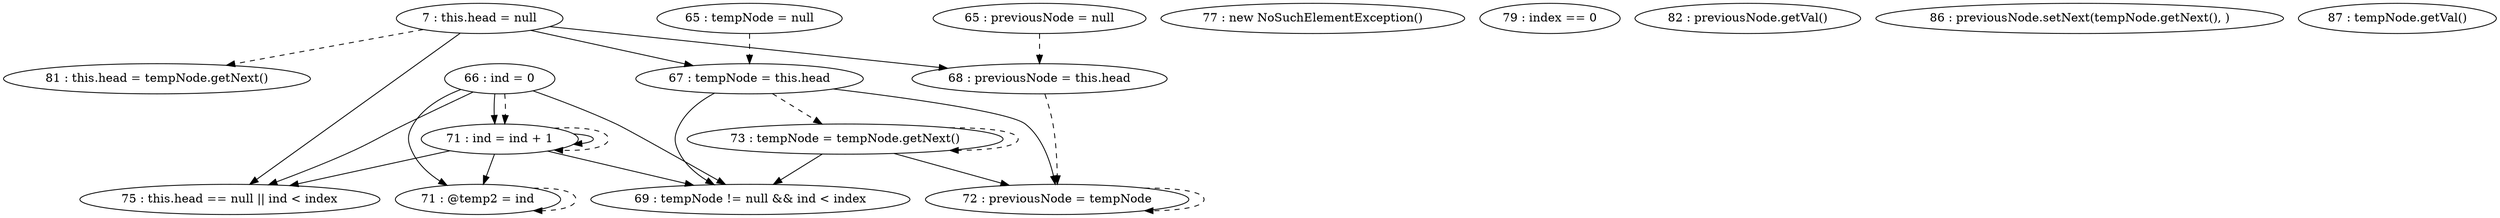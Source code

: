 digraph G {
"7 : this.head = null"
"7 : this.head = null" -> "67 : tempNode = this.head"
"7 : this.head = null" -> "75 : this.head == null || ind < index"
"7 : this.head = null" -> "68 : previousNode = this.head"
"7 : this.head = null" -> "81 : this.head = tempNode.getNext()" [style=dashed]
"65 : tempNode = null"
"65 : tempNode = null" -> "67 : tempNode = this.head" [style=dashed]
"65 : previousNode = null"
"65 : previousNode = null" -> "68 : previousNode = this.head" [style=dashed]
"66 : ind = 0"
"66 : ind = 0" -> "71 : ind = ind + 1"
"66 : ind = 0" -> "75 : this.head == null || ind < index"
"66 : ind = 0" -> "69 : tempNode != null && ind < index"
"66 : ind = 0" -> "71 : @temp2 = ind"
"66 : ind = 0" -> "71 : ind = ind + 1" [style=dashed]
"67 : tempNode = this.head"
"67 : tempNode = this.head" -> "69 : tempNode != null && ind < index"
"67 : tempNode = this.head" -> "72 : previousNode = tempNode"
"67 : tempNode = this.head" -> "73 : tempNode = tempNode.getNext()" [style=dashed]
"68 : previousNode = this.head"
"68 : previousNode = this.head" -> "72 : previousNode = tempNode" [style=dashed]
"69 : tempNode != null && ind < index"
"71 : @temp2 = ind"
"71 : @temp2 = ind" -> "71 : @temp2 = ind" [style=dashed]
"71 : ind = ind + 1"
"71 : ind = ind + 1" -> "71 : ind = ind + 1"
"71 : ind = ind + 1" -> "75 : this.head == null || ind < index"
"71 : ind = ind + 1" -> "69 : tempNode != null && ind < index"
"71 : ind = ind + 1" -> "71 : @temp2 = ind"
"71 : ind = ind + 1" -> "71 : ind = ind + 1" [style=dashed]
"72 : previousNode = tempNode"
"72 : previousNode = tempNode" -> "72 : previousNode = tempNode" [style=dashed]
"73 : tempNode = tempNode.getNext()"
"73 : tempNode = tempNode.getNext()" -> "69 : tempNode != null && ind < index"
"73 : tempNode = tempNode.getNext()" -> "72 : previousNode = tempNode"
"73 : tempNode = tempNode.getNext()" -> "73 : tempNode = tempNode.getNext()" [style=dashed]
"69 : tempNode != null && ind < index"
"75 : this.head == null || ind < index"
"77 : new NoSuchElementException()"
"79 : index == 0"
"81 : this.head = tempNode.getNext()"
"82 : previousNode.getVal()"
"86 : previousNode.setNext(tempNode.getNext(), )"
"87 : tempNode.getVal()"
}